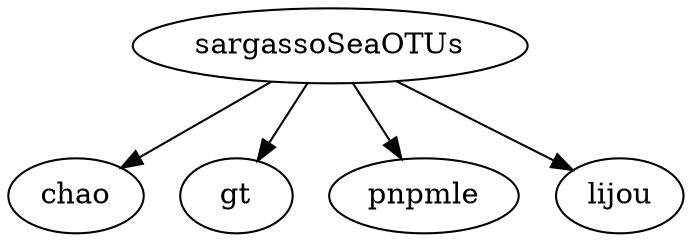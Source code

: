 digraph unnamed {
sargassoSeaOTUs [call="read.cps", file="'sargassoSeaOTU_CPS_unique.txt'"];
chao [call=chao];
gt [method="'gt'", by=100, end=5000, start=0, call=richest];
sargassoSeaOTUs -> gt  [arg=data];
pnpmle [method="'pnpmle'", by=100, end=5000, start=0, call=richest];
sargassoSeaOTUs -> pnpmle  [arg=data];
lijou [method="'lijou'", by=100, end=5000, start=0, call=richest];
sargassoSeaOTUs -> lijou  [arg=data];
sargassoSeaOTUs -> chao  [arg=cps];
}
#library("richest")
#library("stats")
#library("utils")
